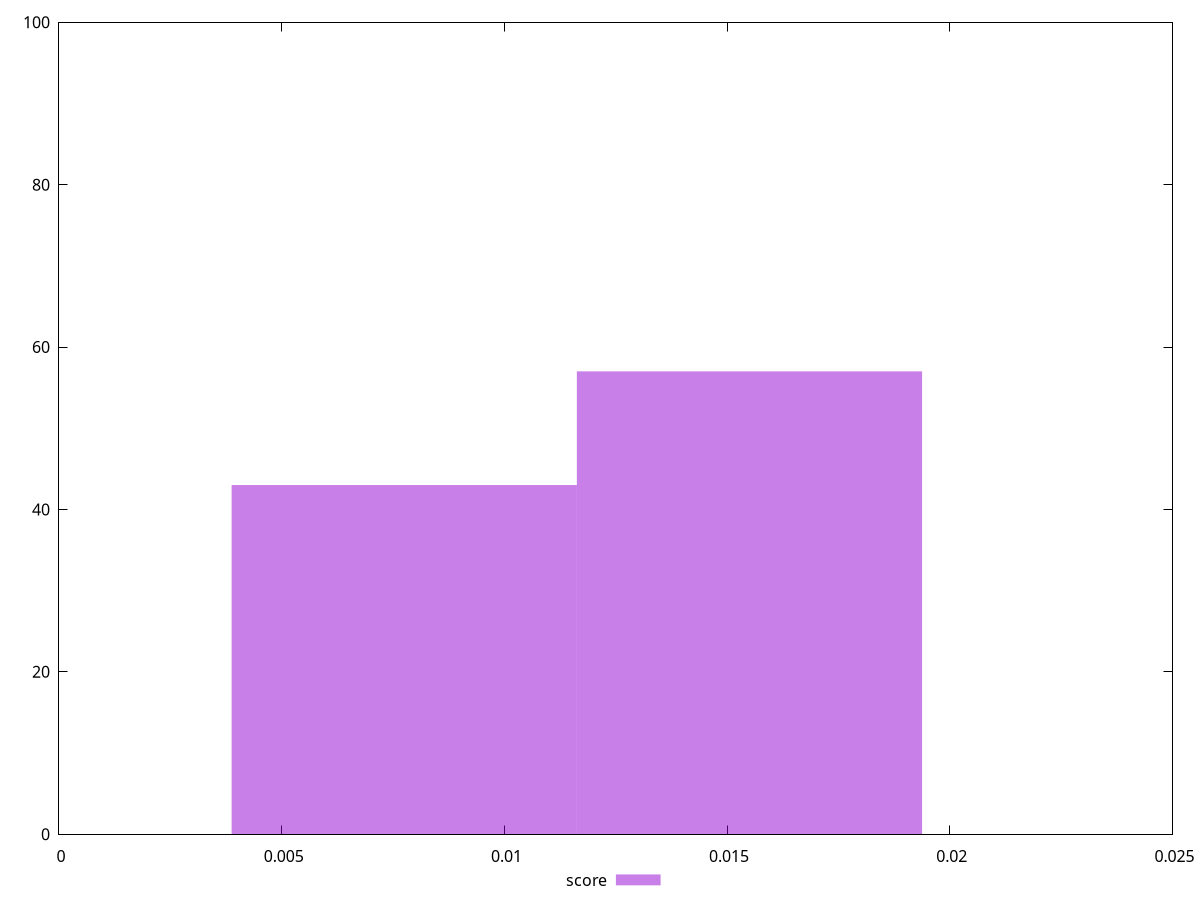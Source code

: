 reset
set terminal svg size 640, 490 enhanced background rgb 'white'
set output "report_00007_2020-12-11T15:55:29.892Z/largest-contentful-paint/samples/pages+cached+noexternal/score/histogram.svg"

$score <<EOF
0.007751225939615119 43
0.015502451879230238 57
EOF

set key outside below
set boxwidth 0.007751225939615119
set yrange [0:100]
set style fill transparent solid 0.5 noborder

plot \
  $score title "score" with boxes, \


reset